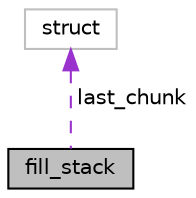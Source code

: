digraph "fill_stack"
{
  edge [fontname="Helvetica",fontsize="10",labelfontname="Helvetica",labelfontsize="10"];
  node [fontname="Helvetica",fontsize="10",shape=record];
  Node1 [label="fill_stack",height=0.2,width=0.4,color="black", fillcolor="grey75", style="filled" fontcolor="black"];
  Node2 -> Node1 [dir="back",color="darkorchid3",fontsize="10",style="dashed",label=" last_chunk" ,fontname="Helvetica"];
  Node2 [label="struct",height=0.2,width=0.4,color="grey75", fillcolor="white", style="filled"];
}
